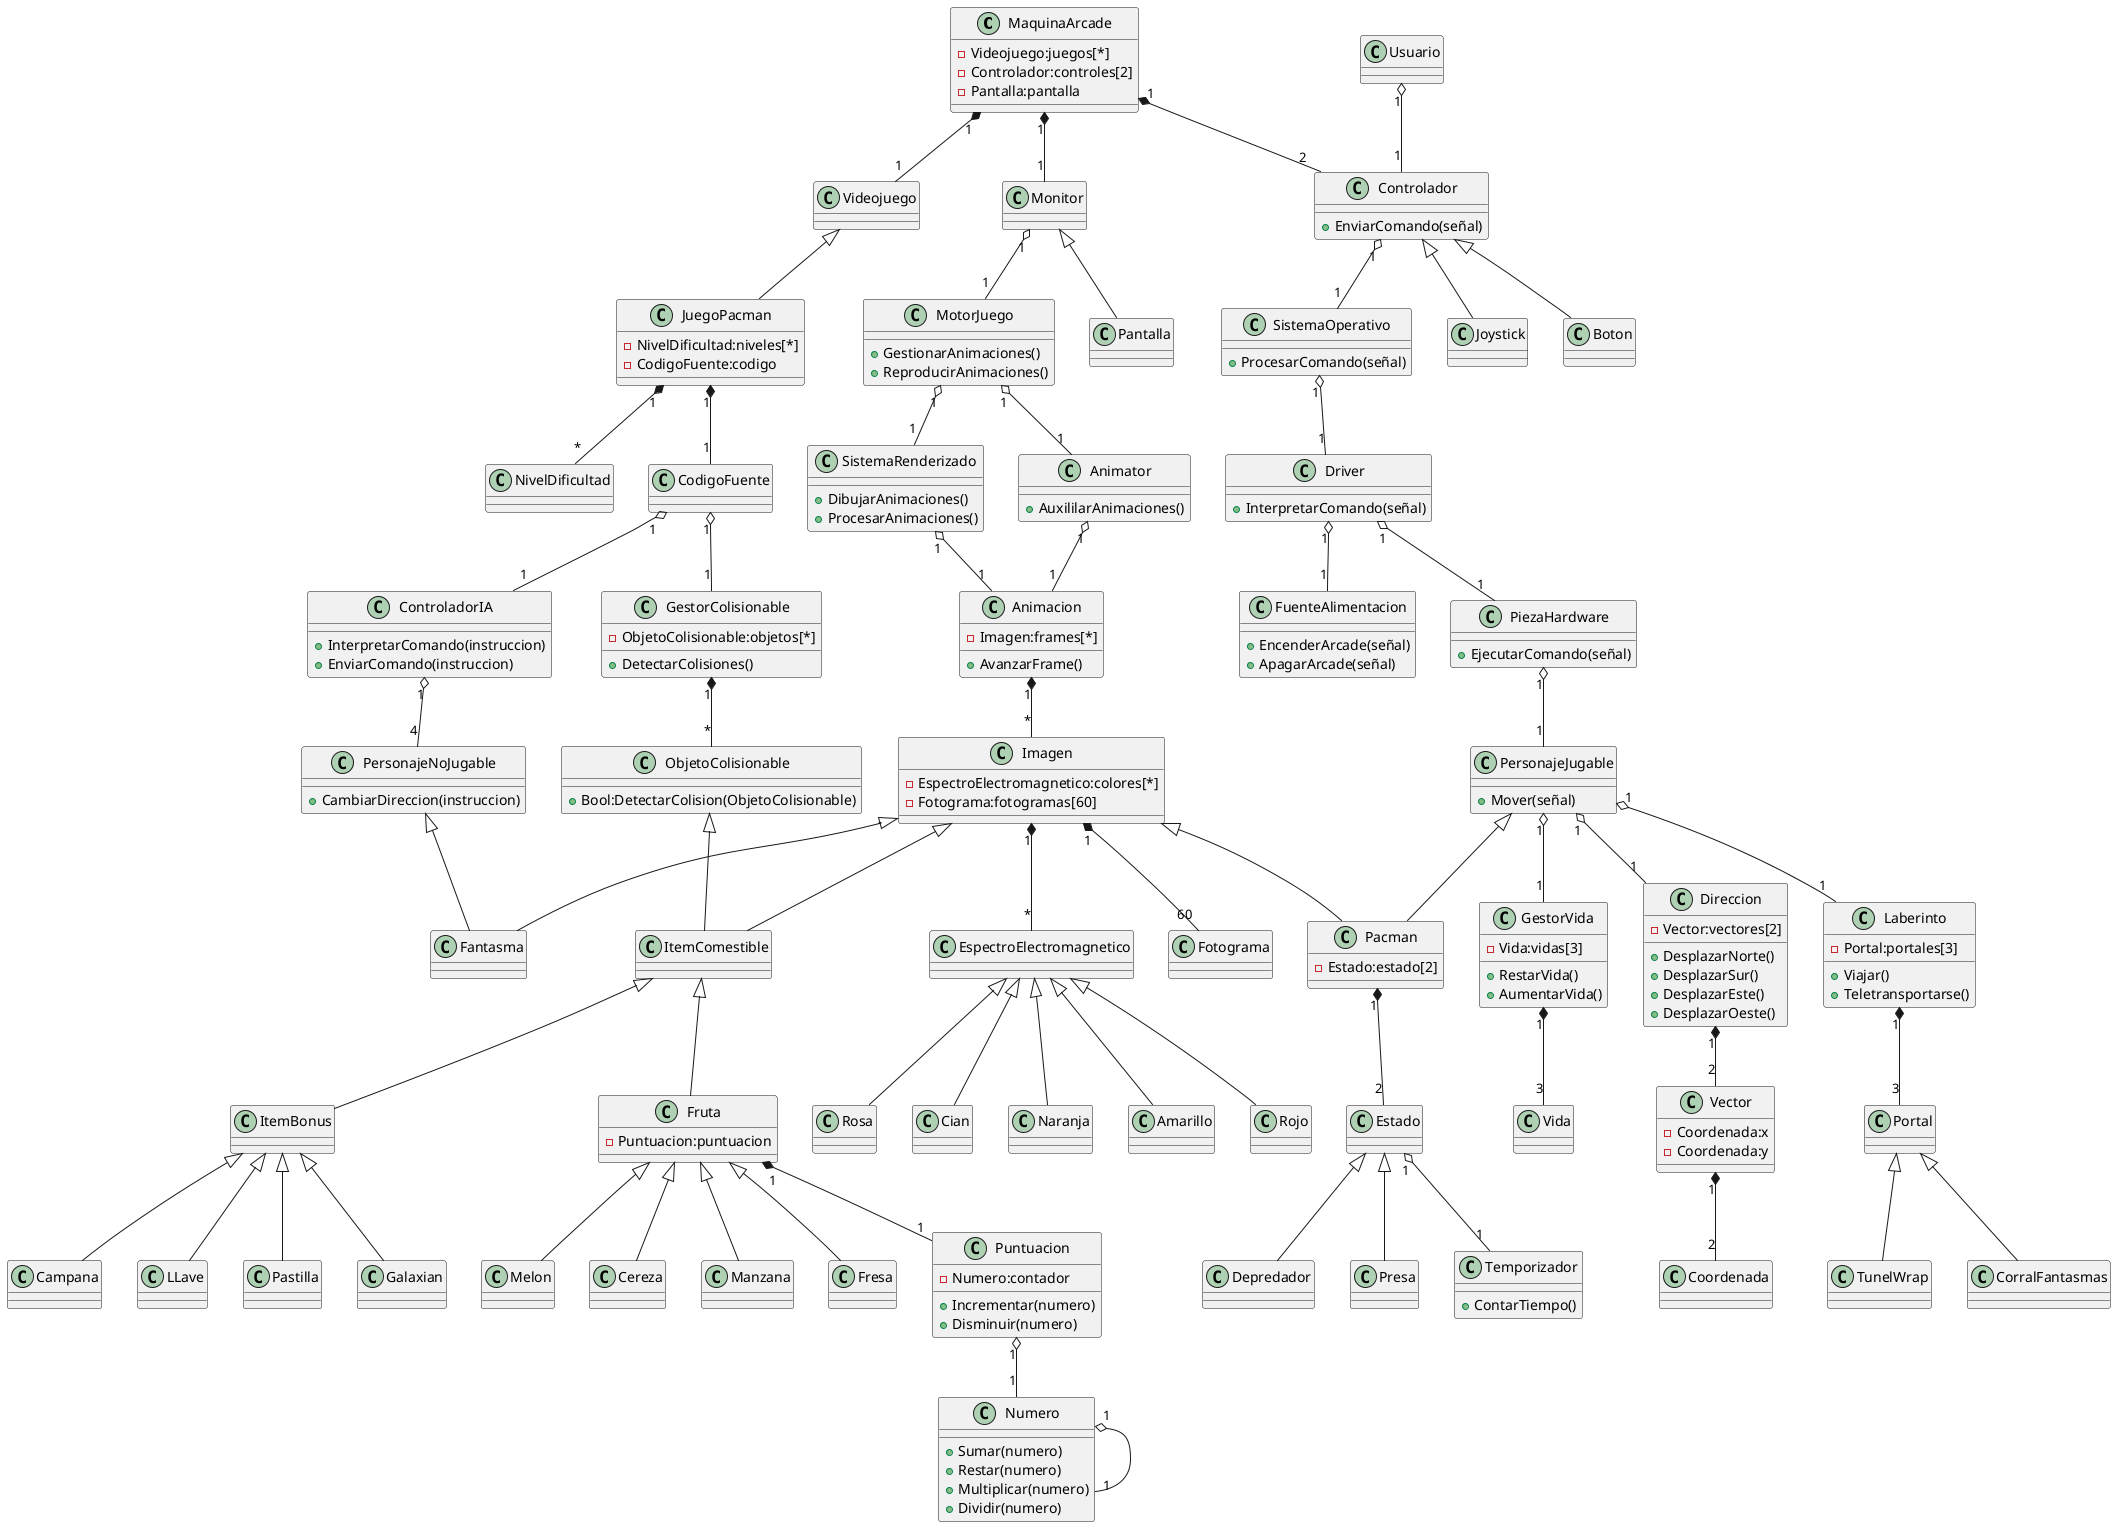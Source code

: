 @startuml diagrama

class MaquinaArcade{
-Videojuego:juegos[*]
-Controlador:controles[2]
-Pantalla:pantalla
}

MaquinaArcade "1" *-- "1" Monitor
Monitor <|-- Pantalla
Monitor "1" o-- "1" MotorJuego
class MotorJuego{
+GestionarAnimaciones()
+ReproducirAnimaciones()
}

MotorJuego "1" o-- "1" SistemaRenderizado
class SistemaRenderizado{
+DibujarAnimaciones()
+ProcesarAnimaciones()
}

MotorJuego "1" o-- "1" Animator
class Animator{
+AuxililarAnimaciones()
}

SistemaRenderizado "1" o-- "1" Animacion
Animator "1" o-- "1" Animacion
class Animacion{
-Imagen:frames[*]
+AvanzarFrame()
}

Animacion "1" *-- "*" Imagen
Imagen "1" *-- "*" EspectroElectromagnetico
class Imagen{
-EspectroElectromagnetico:colores[*]
-Fotograma:fotogramas[60]
}

EspectroElectromagnetico<|-- Rojo
EspectroElectromagnetico<|-- Rosa
EspectroElectromagnetico<|-- Cian
EspectroElectromagnetico<|-- Naranja
EspectroElectromagnetico<|-- Amarillo
Imagen "1" *-- "60" Fotograma
Imagen <|-- ItemComestible
ItemComestible <|-- Fruta
ItemComestible <|-- ItemBonus
Fruta <|-- Melon
Fruta <|-- Cereza
Fruta <|-- Manzana
Fruta <|-- Fresa
ItemBonus <|-- Campana
ItemBonus <|-- LLave
ItemBonus <|-- Pastilla
ItemBonus <|-- Galaxian

Fruta "1" *-- "1" Puntuacion
class Fruta{
-Puntuacion:puntuacion
}

Puntuacion "1" o-- "1" Numero
class Numero{
+Sumar(numero)
+Restar(numero)
+Multiplicar(numero)
+Dividir(numero)
}

Numero "1" o-- "1" Numero
class Puntuacion{
-Numero:contador
+Incrementar(numero)
+Disminuir(numero)
}

MaquinaArcade "1" *-- "1" Videojuego
Videojuego <|-- JuegoPacman
class JuegoPacman{
-NivelDificultad:niveles[*]
-CodigoFuente:codigo
}

JuegoPacman "1" *-- "*" NivelDificultad
JuegoPacman "1" *-- "1" CodigoFuente
CodigoFuente "1" o-- "1" ControladorIA
class ControladorIA{
+InterpretarComando(instruccion)
+EnviarComando(instruccion)
}

ControladorIA "1" o-- "4" PersonajeNoJugable
class PersonajeNoJugable{
+CambiarDireccion(instruccion)
}

PersonajeNoJugable <|-- Fantasma
CodigoFuente "1" o-- "1" GestorColisionable
class GestorColisionable{
-ObjetoColisionable:objetos[*]
+DetectarColisiones()
}

GestorColisionable "1" *-- "*" ObjetoColisionable
ObjetoColisionable <|-- ItemComestible
class ObjetoColisionable{
+Bool:DetectarColision(ObjetoColisionable)
}

MaquinaArcade "1" *-- "2" Controlador
Controlador <|-- Joystick
Controlador <|-- Boton

Usuario "1" o-- "1" Controlador
class Controlador{
+EnviarComando(señal)
}

Controlador "1" o-- "1" SistemaOperativo
class SistemaOperativo{
+ProcesarComando(señal)
}

SistemaOperativo "1" o-- "1" Driver
class Driver{
+InterpretarComando(señal)
}

Driver "1" o-- "1" PiezaHardware
class PiezaHardware{
+EjecutarComando(señal)
}

Driver "1" o-- "1" FuenteAlimentacion
class FuenteAlimentacion{
+EncenderArcade(señal)
+ApagarArcade(señal)
}

PiezaHardware "1" o-- "1" PersonajeJugable
class PersonajeJugable{
+Mover(señal)
}

PersonajeJugable "1" o-- "1" GestorVida
class GestorVida{
-Vida:vidas[3]
+RestarVida()
+AumentarVida()
}

GestorVida "1" *-- "3" Vida
PersonajeJugable "1" o-- "1" Direccion
class Direccion{
-Vector:vectores[2]
+DesplazarNorte()
+DesplazarSur()
+DesplazarEste()
+DesplazarOeste()
}

Direccion "1" *-- "2" Vector
Vector "1" *-- "2" Coordenada
class Vector{
-Coordenada:x
-Coordenada:y
}

PersonajeJugable <|-- Pacman
Pacman "1" *-- "2" Estado
class Pacman{
-Estado:estado[2]
}

Estado <|-- Depredador
Estado <|-- Presa
Imagen <|-- Fantasma
Imagen <|-- Pacman
Estado "1" o-- "1" Temporizador
class Temporizador{
+ContarTiempo()
}

PersonajeJugable "1" o-- "1" Laberinto
class Laberinto{
-Portal:portales[3]
+Viajar()
+Teletransportarse()
}

Laberinto "1" *-- "3" Portal
Portal <|-- TunelWrap
Portal <|-- CorralFantasmas

@enduml
